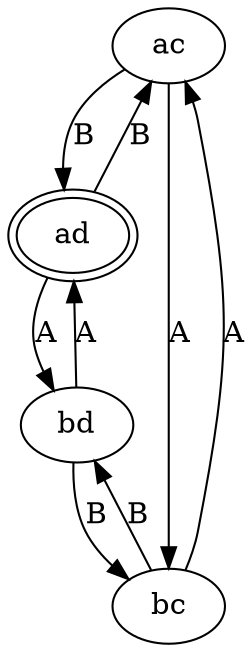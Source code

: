 digraph OUT {
	ac -> ad [label=B];
	ac -> bc [label=A];
	ad -> ac [label=B];
	ad -> bd [label=A];
	ad [peripheries=2];
	bc -> ac [label=A];
	bc -> bd [label=B];
	bd -> ad [label=A];
	bd -> bc [label=B];
}
